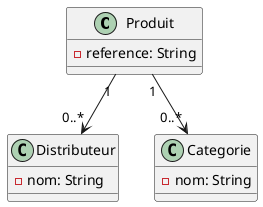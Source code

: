 @startuml

class Produit {
    - reference: String
}

class Distributeur {
    - nom: String
}

class Categorie {
    - nom: String
}

Produit "1" --> "0..*" Distributeur
Produit "1" --> "0..*" Categorie

@enduml

